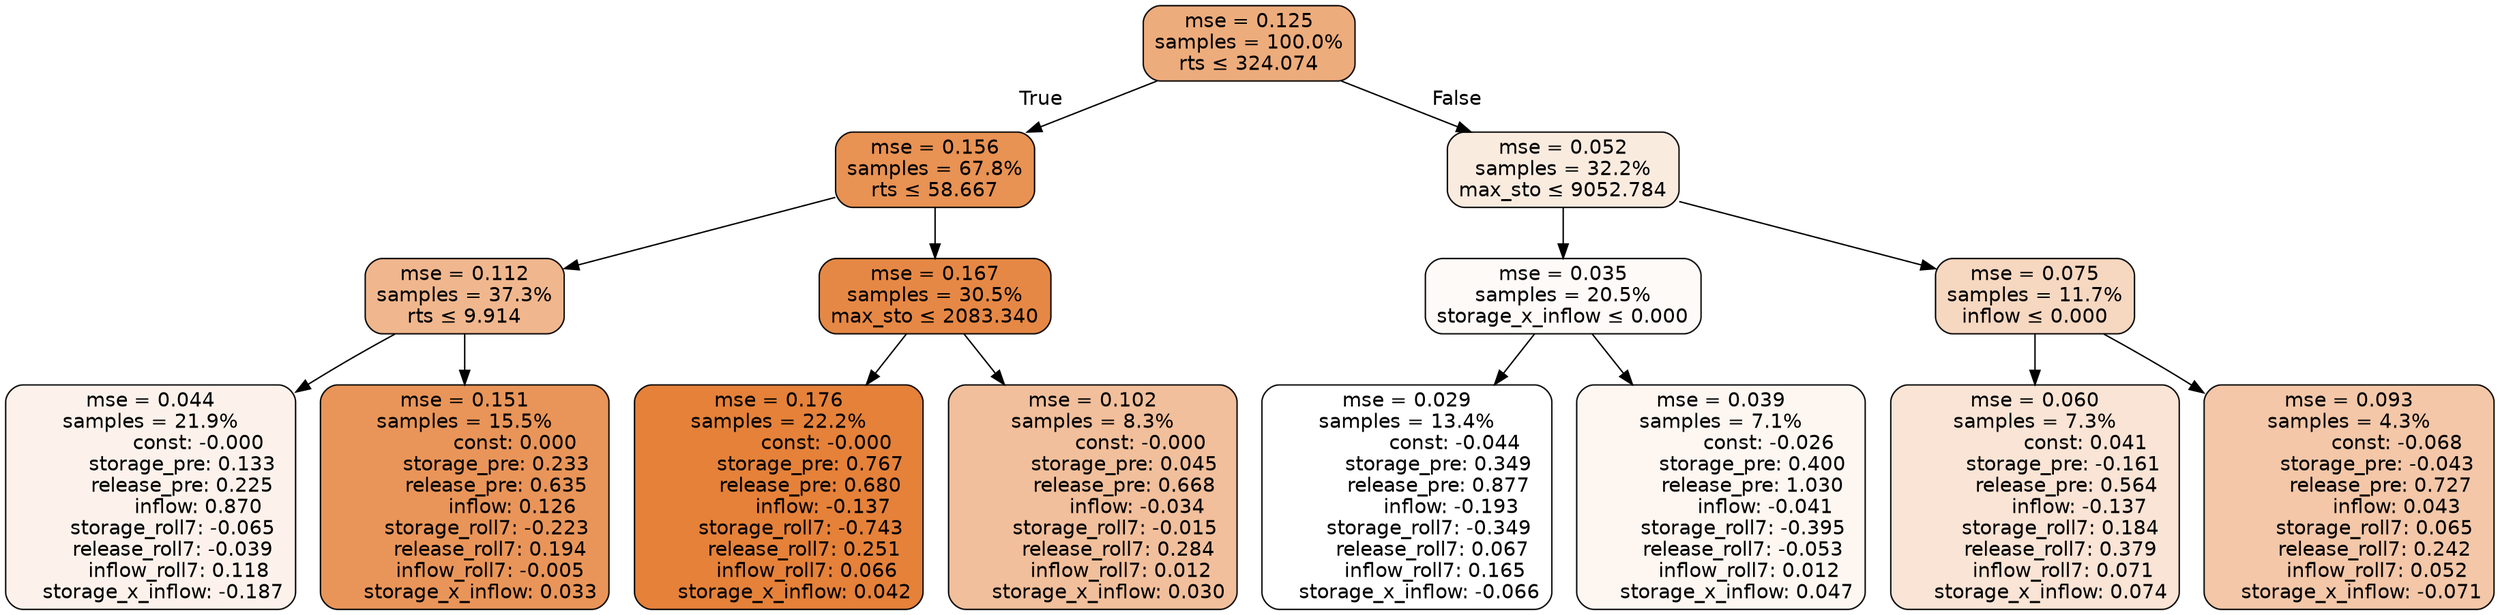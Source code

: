 digraph tree {
bgcolor="transparent"
node [shape=rectangle, style="filled, rounded", color="black", fontname=helvetica] ;
edge [fontname=helvetica] ;
	"0" [label="mse = 0.125
samples = 100.0%
rts &le; 324.074", fillcolor="#edac7c"]
	"1" [label="mse = 0.156
samples = 67.8%
rts &le; 58.667", fillcolor="#e89254"]
	"2" [label="mse = 0.112
samples = 37.3%
rts &le; 9.914", fillcolor="#f0b78e"]
	"3" [label="mse = 0.044
samples = 21.9%
               const: -0.000
          storage_pre: 0.133
          release_pre: 0.225
               inflow: 0.870
       storage_roll7: -0.065
       release_roll7: -0.039
         inflow_roll7: 0.118
    storage_x_inflow: -0.187", fillcolor="#fcf2eb"]
	"4" [label="mse = 0.151
samples = 15.5%
                const: 0.000
          storage_pre: 0.233
          release_pre: 0.635
               inflow: 0.126
       storage_roll7: -0.223
        release_roll7: 0.194
        inflow_roll7: -0.005
     storage_x_inflow: 0.033", fillcolor="#e99559"]
	"5" [label="mse = 0.167
samples = 30.5%
max_sto &le; 2083.340", fillcolor="#e68845"]
	"6" [label="mse = 0.176
samples = 22.2%
               const: -0.000
          storage_pre: 0.767
          release_pre: 0.680
              inflow: -0.137
       storage_roll7: -0.743
        release_roll7: 0.251
         inflow_roll7: 0.066
     storage_x_inflow: 0.042", fillcolor="#e58139"]
	"7" [label="mse = 0.102
samples = 8.3%
               const: -0.000
          storage_pre: 0.045
          release_pre: 0.668
              inflow: -0.034
       storage_roll7: -0.015
        release_roll7: 0.284
         inflow_roll7: 0.012
     storage_x_inflow: 0.030", fillcolor="#f1bf9b"]
	"8" [label="mse = 0.052
samples = 32.2%
max_sto &le; 9052.784", fillcolor="#faebdf"]
	"9" [label="mse = 0.035
samples = 20.5%
storage_x_inflow &le; 0.000", fillcolor="#fefaf7"]
	"10" [label="mse = 0.029
samples = 13.4%
               const: -0.044
          storage_pre: 0.349
          release_pre: 0.877
              inflow: -0.193
       storage_roll7: -0.349
        release_roll7: 0.067
         inflow_roll7: 0.165
    storage_x_inflow: -0.066", fillcolor="#ffffff"]
	"11" [label="mse = 0.039
samples = 7.1%
               const: -0.026
          storage_pre: 0.400
          release_pre: 1.030
              inflow: -0.041
       storage_roll7: -0.395
       release_roll7: -0.053
         inflow_roll7: 0.012
     storage_x_inflow: 0.047", fillcolor="#fdf6f1"]
	"12" [label="mse = 0.075
samples = 11.7%
inflow &le; 0.000", fillcolor="#f6d7c0"]
	"13" [label="mse = 0.060
samples = 7.3%
                const: 0.041
         storage_pre: -0.161
          release_pre: 0.564
              inflow: -0.137
        storage_roll7: 0.184
        release_roll7: 0.379
         inflow_roll7: 0.071
     storage_x_inflow: 0.074", fillcolor="#f9e4d5"]
	"14" [label="mse = 0.093
samples = 4.3%
               const: -0.068
         storage_pre: -0.043
          release_pre: 0.727
               inflow: 0.043
        storage_roll7: 0.065
        release_roll7: 0.242
         inflow_roll7: 0.052
    storage_x_inflow: -0.071", fillcolor="#f3c7a8"]

	"0" -> "1" [labeldistance=2.5, labelangle=45, headlabel="True"]
	"1" -> "2"
	"2" -> "3"
	"2" -> "4"
	"1" -> "5"
	"5" -> "6"
	"5" -> "7"
	"0" -> "8" [labeldistance=2.5, labelangle=-45, headlabel="False"]
	"8" -> "9"
	"9" -> "10"
	"9" -> "11"
	"8" -> "12"
	"12" -> "13"
	"12" -> "14"
}
